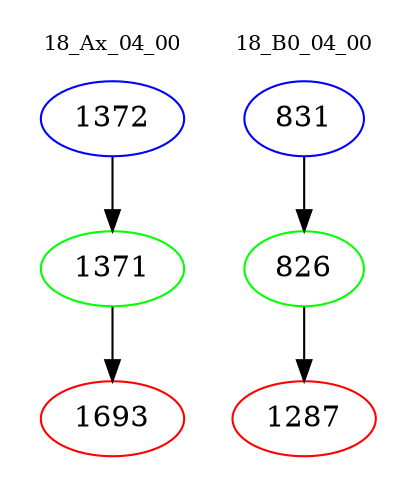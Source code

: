 digraph{
subgraph cluster_0 {
color = white
label = "18_Ax_04_00";
fontsize=10;
T0_1372 [label="1372", color="blue"]
T0_1372 -> T0_1371 [color="black"]
T0_1371 [label="1371", color="green"]
T0_1371 -> T0_1693 [color="black"]
T0_1693 [label="1693", color="red"]
}
subgraph cluster_1 {
color = white
label = "18_B0_04_00";
fontsize=10;
T1_831 [label="831", color="blue"]
T1_831 -> T1_826 [color="black"]
T1_826 [label="826", color="green"]
T1_826 -> T1_1287 [color="black"]
T1_1287 [label="1287", color="red"]
}
}
